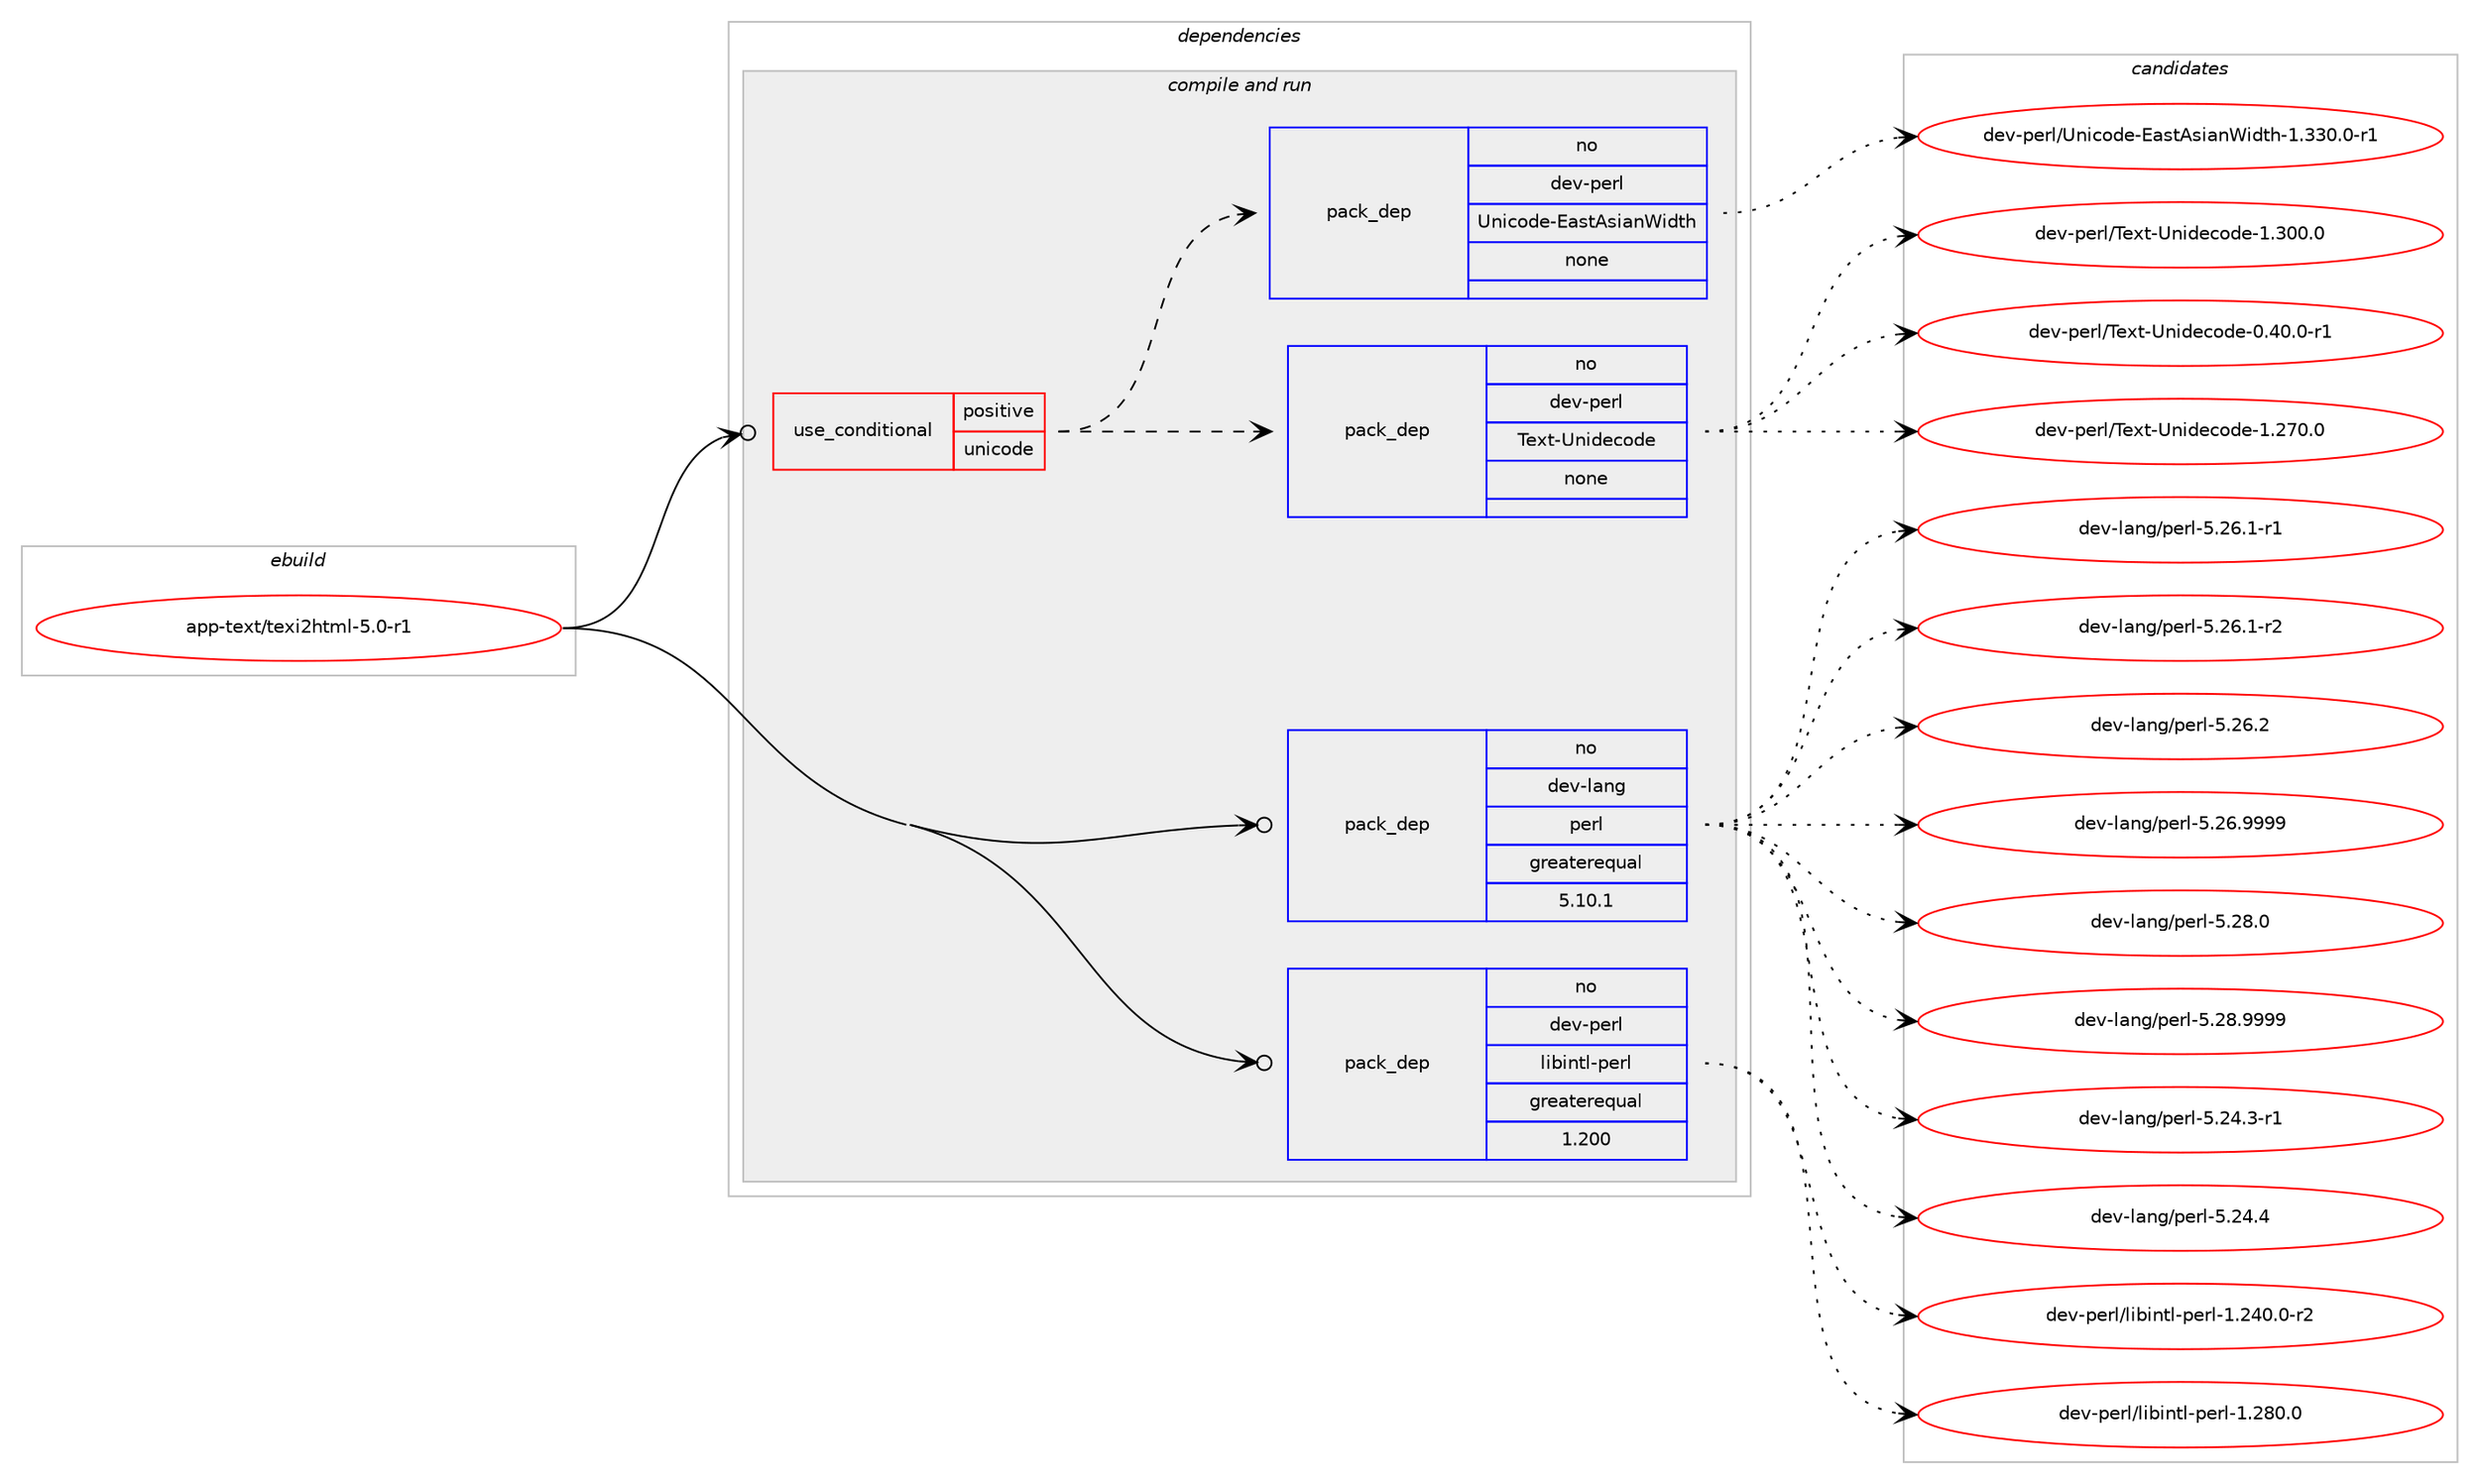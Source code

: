 digraph prolog {

# *************
# Graph options
# *************

newrank=true;
concentrate=true;
compound=true;
graph [rankdir=LR,fontname=Helvetica,fontsize=10,ranksep=1.5];#, ranksep=2.5, nodesep=0.2];
edge  [arrowhead=vee];
node  [fontname=Helvetica,fontsize=10];

# **********
# The ebuild
# **********

subgraph cluster_leftcol {
color=gray;
rank=same;
label=<<i>ebuild</i>>;
id [label="app-text/texi2html-5.0-r1", color=red, width=4, href="../app-text/texi2html-5.0-r1.svg"];
}

# ****************
# The dependencies
# ****************

subgraph cluster_midcol {
color=gray;
label=<<i>dependencies</i>>;
subgraph cluster_compile {
fillcolor="#eeeeee";
style=filled;
label=<<i>compile</i>>;
}
subgraph cluster_compileandrun {
fillcolor="#eeeeee";
style=filled;
label=<<i>compile and run</i>>;
subgraph cond356124 {
dependency1312765 [label=<<TABLE BORDER="0" CELLBORDER="1" CELLSPACING="0" CELLPADDING="4"><TR><TD ROWSPAN="3" CELLPADDING="10">use_conditional</TD></TR><TR><TD>positive</TD></TR><TR><TD>unicode</TD></TR></TABLE>>, shape=none, color=red];
subgraph pack936080 {
dependency1312766 [label=<<TABLE BORDER="0" CELLBORDER="1" CELLSPACING="0" CELLPADDING="4" WIDTH="220"><TR><TD ROWSPAN="6" CELLPADDING="30">pack_dep</TD></TR><TR><TD WIDTH="110">no</TD></TR><TR><TD>dev-perl</TD></TR><TR><TD>Text-Unidecode</TD></TR><TR><TD>none</TD></TR><TR><TD></TD></TR></TABLE>>, shape=none, color=blue];
}
dependency1312765:e -> dependency1312766:w [weight=20,style="dashed",arrowhead="vee"];
subgraph pack936081 {
dependency1312767 [label=<<TABLE BORDER="0" CELLBORDER="1" CELLSPACING="0" CELLPADDING="4" WIDTH="220"><TR><TD ROWSPAN="6" CELLPADDING="30">pack_dep</TD></TR><TR><TD WIDTH="110">no</TD></TR><TR><TD>dev-perl</TD></TR><TR><TD>Unicode-EastAsianWidth</TD></TR><TR><TD>none</TD></TR><TR><TD></TD></TR></TABLE>>, shape=none, color=blue];
}
dependency1312765:e -> dependency1312767:w [weight=20,style="dashed",arrowhead="vee"];
}
id:e -> dependency1312765:w [weight=20,style="solid",arrowhead="odotvee"];
subgraph pack936082 {
dependency1312768 [label=<<TABLE BORDER="0" CELLBORDER="1" CELLSPACING="0" CELLPADDING="4" WIDTH="220"><TR><TD ROWSPAN="6" CELLPADDING="30">pack_dep</TD></TR><TR><TD WIDTH="110">no</TD></TR><TR><TD>dev-lang</TD></TR><TR><TD>perl</TD></TR><TR><TD>greaterequal</TD></TR><TR><TD>5.10.1</TD></TR></TABLE>>, shape=none, color=blue];
}
id:e -> dependency1312768:w [weight=20,style="solid",arrowhead="odotvee"];
subgraph pack936083 {
dependency1312769 [label=<<TABLE BORDER="0" CELLBORDER="1" CELLSPACING="0" CELLPADDING="4" WIDTH="220"><TR><TD ROWSPAN="6" CELLPADDING="30">pack_dep</TD></TR><TR><TD WIDTH="110">no</TD></TR><TR><TD>dev-perl</TD></TR><TR><TD>libintl-perl</TD></TR><TR><TD>greaterequal</TD></TR><TR><TD>1.200</TD></TR></TABLE>>, shape=none, color=blue];
}
id:e -> dependency1312769:w [weight=20,style="solid",arrowhead="odotvee"];
}
subgraph cluster_run {
fillcolor="#eeeeee";
style=filled;
label=<<i>run</i>>;
}
}

# **************
# The candidates
# **************

subgraph cluster_choices {
rank=same;
color=gray;
label=<<i>candidates</i>>;

subgraph choice936080 {
color=black;
nodesep=1;
choice100101118451121011141084784101120116458511010510010199111100101454846524846484511449 [label="dev-perl/Text-Unidecode-0.40.0-r1", color=red, width=4,href="../dev-perl/Text-Unidecode-0.40.0-r1.svg"];
choice1001011184511210111410847841011201164585110105100101991111001014549465055484648 [label="dev-perl/Text-Unidecode-1.270.0", color=red, width=4,href="../dev-perl/Text-Unidecode-1.270.0.svg"];
choice1001011184511210111410847841011201164585110105100101991111001014549465148484648 [label="dev-perl/Text-Unidecode-1.300.0", color=red, width=4,href="../dev-perl/Text-Unidecode-1.300.0.svg"];
dependency1312766:e -> choice100101118451121011141084784101120116458511010510010199111100101454846524846484511449:w [style=dotted,weight="100"];
dependency1312766:e -> choice1001011184511210111410847841011201164585110105100101991111001014549465055484648:w [style=dotted,weight="100"];
dependency1312766:e -> choice1001011184511210111410847841011201164585110105100101991111001014549465148484648:w [style=dotted,weight="100"];
}
subgraph choice936081 {
color=black;
nodesep=1;
choice1001011184511210111410847851101059911110010145699711511665115105971108710510011610445494651514846484511449 [label="dev-perl/Unicode-EastAsianWidth-1.330.0-r1", color=red, width=4,href="../dev-perl/Unicode-EastAsianWidth-1.330.0-r1.svg"];
dependency1312767:e -> choice1001011184511210111410847851101059911110010145699711511665115105971108710510011610445494651514846484511449:w [style=dotted,weight="100"];
}
subgraph choice936082 {
color=black;
nodesep=1;
choice100101118451089711010347112101114108455346505246514511449 [label="dev-lang/perl-5.24.3-r1", color=red, width=4,href="../dev-lang/perl-5.24.3-r1.svg"];
choice10010111845108971101034711210111410845534650524652 [label="dev-lang/perl-5.24.4", color=red, width=4,href="../dev-lang/perl-5.24.4.svg"];
choice100101118451089711010347112101114108455346505446494511449 [label="dev-lang/perl-5.26.1-r1", color=red, width=4,href="../dev-lang/perl-5.26.1-r1.svg"];
choice100101118451089711010347112101114108455346505446494511450 [label="dev-lang/perl-5.26.1-r2", color=red, width=4,href="../dev-lang/perl-5.26.1-r2.svg"];
choice10010111845108971101034711210111410845534650544650 [label="dev-lang/perl-5.26.2", color=red, width=4,href="../dev-lang/perl-5.26.2.svg"];
choice10010111845108971101034711210111410845534650544657575757 [label="dev-lang/perl-5.26.9999", color=red, width=4,href="../dev-lang/perl-5.26.9999.svg"];
choice10010111845108971101034711210111410845534650564648 [label="dev-lang/perl-5.28.0", color=red, width=4,href="../dev-lang/perl-5.28.0.svg"];
choice10010111845108971101034711210111410845534650564657575757 [label="dev-lang/perl-5.28.9999", color=red, width=4,href="../dev-lang/perl-5.28.9999.svg"];
dependency1312768:e -> choice100101118451089711010347112101114108455346505246514511449:w [style=dotted,weight="100"];
dependency1312768:e -> choice10010111845108971101034711210111410845534650524652:w [style=dotted,weight="100"];
dependency1312768:e -> choice100101118451089711010347112101114108455346505446494511449:w [style=dotted,weight="100"];
dependency1312768:e -> choice100101118451089711010347112101114108455346505446494511450:w [style=dotted,weight="100"];
dependency1312768:e -> choice10010111845108971101034711210111410845534650544650:w [style=dotted,weight="100"];
dependency1312768:e -> choice10010111845108971101034711210111410845534650544657575757:w [style=dotted,weight="100"];
dependency1312768:e -> choice10010111845108971101034711210111410845534650564648:w [style=dotted,weight="100"];
dependency1312768:e -> choice10010111845108971101034711210111410845534650564657575757:w [style=dotted,weight="100"];
}
subgraph choice936083 {
color=black;
nodesep=1;
choice1001011184511210111410847108105981051101161084511210111410845494650524846484511450 [label="dev-perl/libintl-perl-1.240.0-r2", color=red, width=4,href="../dev-perl/libintl-perl-1.240.0-r2.svg"];
choice100101118451121011141084710810598105110116108451121011141084549465056484648 [label="dev-perl/libintl-perl-1.280.0", color=red, width=4,href="../dev-perl/libintl-perl-1.280.0.svg"];
dependency1312769:e -> choice1001011184511210111410847108105981051101161084511210111410845494650524846484511450:w [style=dotted,weight="100"];
dependency1312769:e -> choice100101118451121011141084710810598105110116108451121011141084549465056484648:w [style=dotted,weight="100"];
}
}

}
